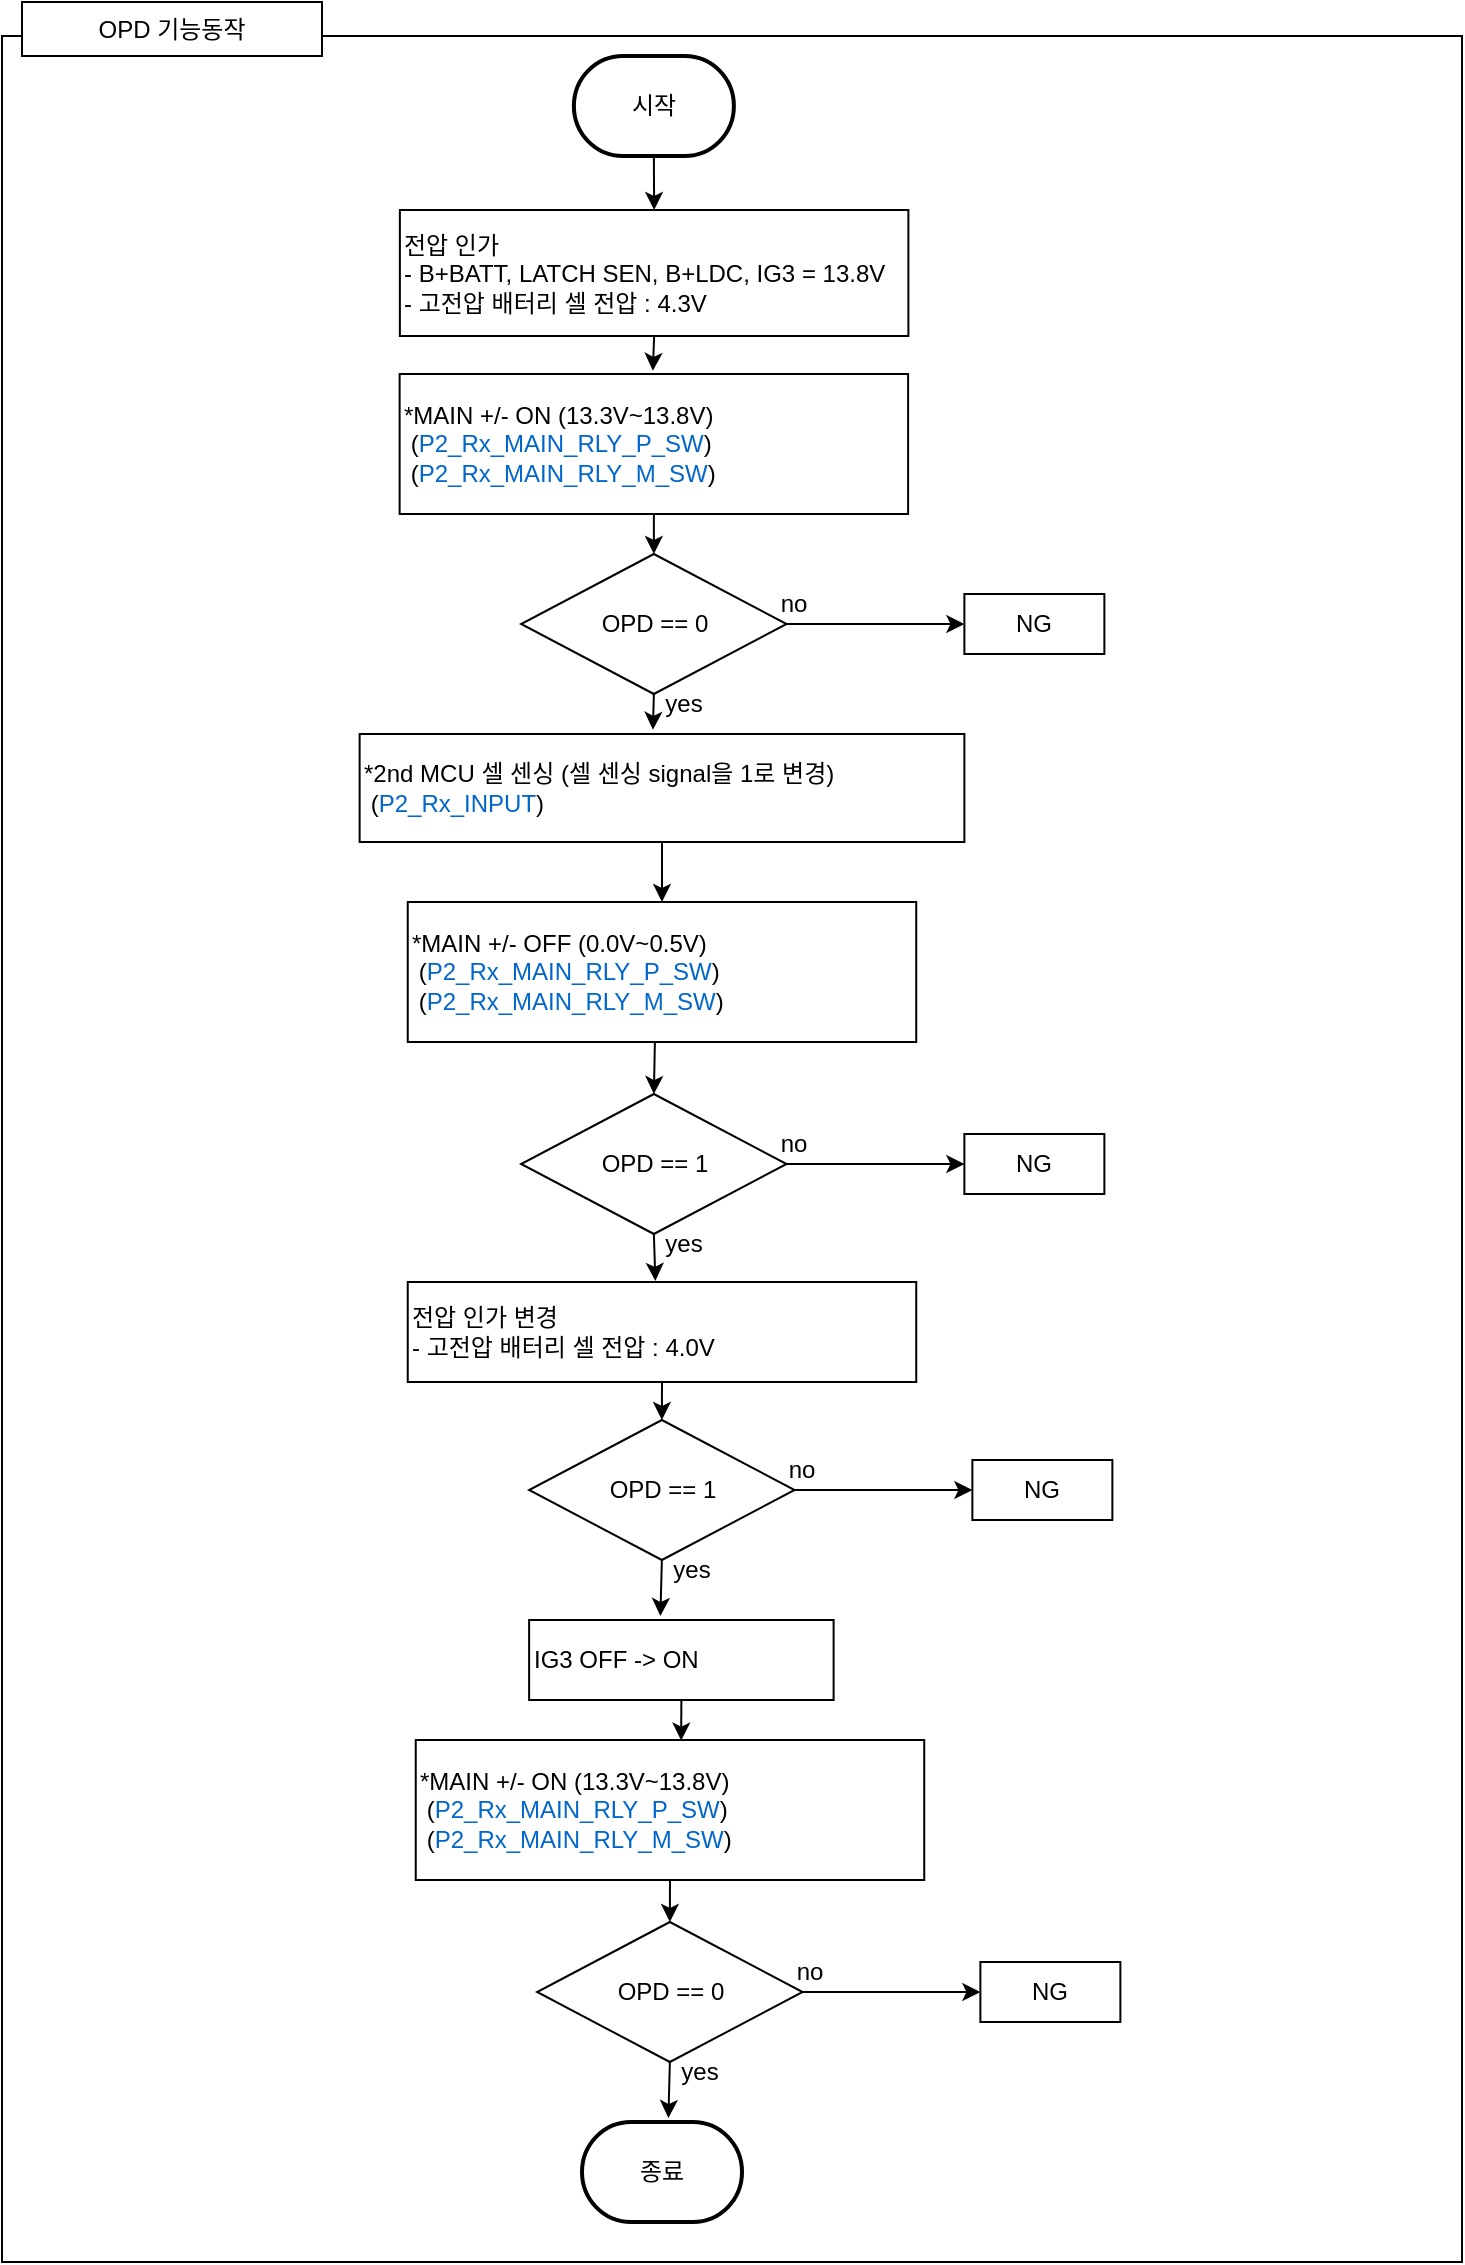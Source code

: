 <mxfile version="22.1.21" type="github">
  <diagram name="페이지-1" id="SJT4u1PBAeTd0MuI108T">
    <mxGraphModel dx="1938" dy="30" grid="1" gridSize="10" guides="1" tooltips="1" connect="1" arrows="1" fold="1" page="1" pageScale="1" pageWidth="827" pageHeight="1169" math="0" shadow="0">
      <root>
        <mxCell id="0" />
        <mxCell id="1" parent="0" />
        <mxCell id="h-v0uyKteCco3msM5NHK-1" value="" style="rounded=0;whiteSpace=wrap;html=1;align=left;" parent="1" vertex="1">
          <mxGeometry x="48" y="1207" width="730" height="1113" as="geometry" />
        </mxCell>
        <mxCell id="h-v0uyKteCco3msM5NHK-2" value="시작" style="strokeWidth=2;html=1;shape=mxgraph.flowchart.terminator;whiteSpace=wrap;" parent="1" vertex="1">
          <mxGeometry x="333.94" y="1217" width="80" height="50" as="geometry" />
        </mxCell>
        <mxCell id="h-v0uyKteCco3msM5NHK-3" value="전압 인가&lt;br&gt;- B+BATT, LATCH SEN, B+LDC, IG3 = 13.8V&lt;br&gt;- 고전압 배터리 셀 전압 : 4.3V" style="rounded=0;whiteSpace=wrap;html=1;align=left;" parent="1" vertex="1">
          <mxGeometry x="246.94" y="1294" width="254.25" height="63" as="geometry" />
        </mxCell>
        <mxCell id="h-v0uyKteCco3msM5NHK-4" value="" style="endArrow=classic;html=1;rounded=0;exitX=0.5;exitY=1;exitDx=0;exitDy=0;exitPerimeter=0;entryX=0.5;entryY=0;entryDx=0;entryDy=0;" parent="1" source="h-v0uyKteCco3msM5NHK-2" target="h-v0uyKteCco3msM5NHK-3" edge="1">
          <mxGeometry width="50" height="50" relative="1" as="geometry">
            <mxPoint x="99.94" y="1317" as="sourcePoint" />
            <mxPoint x="149.94" y="1267" as="targetPoint" />
          </mxGeometry>
        </mxCell>
        <mxCell id="h-v0uyKteCco3msM5NHK-5" value="" style="endArrow=classic;html=1;rounded=0;exitX=0.5;exitY=1;exitDx=0;exitDy=0;entryX=0.498;entryY=-0.023;entryDx=0;entryDy=0;entryPerimeter=0;" parent="1" source="h-v0uyKteCco3msM5NHK-3" edge="1" target="AvkWlbNvbWddTPrm8Bvt-1">
          <mxGeometry width="50" height="50" relative="1" as="geometry">
            <mxPoint x="589.19" y="1284" as="sourcePoint" />
            <mxPoint x="374.19" y="1418" as="targetPoint" />
          </mxGeometry>
        </mxCell>
        <mxCell id="h-v0uyKteCco3msM5NHK-6" value="OPD 기능동작" style="rounded=0;whiteSpace=wrap;html=1;align=center;" parent="1" vertex="1">
          <mxGeometry x="58" y="1190" width="150" height="27" as="geometry" />
        </mxCell>
        <mxCell id="AvkWlbNvbWddTPrm8Bvt-1" value="*MAIN +/- ON (13.3V~13.8V)&lt;br&gt;&lt;div&gt;&amp;nbsp;(&lt;font color=&quot;#0066cc&quot;&gt;P2_Rx_MAIN_RLY_P_SW&lt;/font&gt;)&lt;/div&gt;&lt;div&gt;&lt;span style=&quot;font-size: 12px;&quot;&gt;&amp;nbsp;(&lt;font color=&quot;#0066cc&quot;&gt;P2_Rx_MAIN_RLY_M_SW&lt;/font&gt;)&lt;/span&gt;&lt;/div&gt;" style="rounded=0;whiteSpace=wrap;html=1;align=left;" vertex="1" parent="1">
          <mxGeometry x="246.81" y="1376" width="254.25" height="70" as="geometry" />
        </mxCell>
        <mxCell id="AvkWlbNvbWddTPrm8Bvt-2" value="OPD == 0" style="rhombus;whiteSpace=wrap;html=1;" vertex="1" parent="1">
          <mxGeometry x="307.56" y="1466" width="132.75" height="70" as="geometry" />
        </mxCell>
        <mxCell id="AvkWlbNvbWddTPrm8Bvt-3" value="NG" style="rounded=0;whiteSpace=wrap;html=1;align=center;" vertex="1" parent="1">
          <mxGeometry x="529.19" y="1486" width="70" height="30" as="geometry" />
        </mxCell>
        <mxCell id="AvkWlbNvbWddTPrm8Bvt-4" value="*2nd MCU 셀 센싱 (셀 센싱 signal을 1로 변경)&lt;br&gt;&amp;nbsp;(&lt;font color=&quot;#0066cc&quot;&gt;P2_Rx_INPUT&lt;/font&gt;)" style="rounded=0;whiteSpace=wrap;html=1;align=left;" vertex="1" parent="1">
          <mxGeometry x="226.81" y="1556" width="302.38" height="54" as="geometry" />
        </mxCell>
        <mxCell id="AvkWlbNvbWddTPrm8Bvt-5" value="" style="endArrow=classic;html=1;rounded=0;exitX=0.5;exitY=1;exitDx=0;exitDy=0;entryX=0.5;entryY=0;entryDx=0;entryDy=0;" edge="1" parent="1" source="AvkWlbNvbWddTPrm8Bvt-1" target="AvkWlbNvbWddTPrm8Bvt-2">
          <mxGeometry width="50" height="50" relative="1" as="geometry">
            <mxPoint x="539.19" y="1436" as="sourcePoint" />
            <mxPoint x="589.19" y="1386" as="targetPoint" />
          </mxGeometry>
        </mxCell>
        <mxCell id="AvkWlbNvbWddTPrm8Bvt-6" value="" style="endArrow=classic;html=1;rounded=0;exitX=1;exitY=0.5;exitDx=0;exitDy=0;entryX=0;entryY=0.5;entryDx=0;entryDy=0;" edge="1" parent="1" source="AvkWlbNvbWddTPrm8Bvt-2" target="AvkWlbNvbWddTPrm8Bvt-3">
          <mxGeometry width="50" height="50" relative="1" as="geometry">
            <mxPoint x="384.19" y="1456" as="sourcePoint" />
            <mxPoint x="384.19" y="1476" as="targetPoint" />
          </mxGeometry>
        </mxCell>
        <mxCell id="AvkWlbNvbWddTPrm8Bvt-7" value="" style="endArrow=classic;html=1;rounded=0;exitX=0.5;exitY=1;exitDx=0;exitDy=0;entryX=0.485;entryY=-0.039;entryDx=0;entryDy=0;entryPerimeter=0;" edge="1" parent="1" source="AvkWlbNvbWddTPrm8Bvt-2" target="AvkWlbNvbWddTPrm8Bvt-4">
          <mxGeometry width="50" height="50" relative="1" as="geometry">
            <mxPoint x="394.19" y="1466" as="sourcePoint" />
            <mxPoint x="394.19" y="1486" as="targetPoint" />
          </mxGeometry>
        </mxCell>
        <mxCell id="AvkWlbNvbWddTPrm8Bvt-8" value="no" style="text;html=1;strokeColor=none;fillColor=none;align=center;verticalAlign=middle;whiteSpace=wrap;rounded=0;" vertex="1" parent="1">
          <mxGeometry x="413.94" y="1476" width="60" height="30" as="geometry" />
        </mxCell>
        <mxCell id="AvkWlbNvbWddTPrm8Bvt-9" value="yes" style="text;html=1;strokeColor=none;fillColor=none;align=center;verticalAlign=middle;whiteSpace=wrap;rounded=0;fontStyle=0" vertex="1" parent="1">
          <mxGeometry x="359.19" y="1526" width="60" height="30" as="geometry" />
        </mxCell>
        <mxCell id="AvkWlbNvbWddTPrm8Bvt-10" value="*MAIN +/- OFF (0.0V~0.5V)&lt;br&gt;&lt;div&gt;&amp;nbsp;(&lt;font color=&quot;#0066cc&quot;&gt;P2_Rx_MAIN_RLY_P_SW&lt;/font&gt;)&lt;/div&gt;&lt;div&gt;&lt;span style=&quot;font-size: 12px;&quot;&gt;&amp;nbsp;(&lt;font color=&quot;#0066cc&quot;&gt;P2_Rx_MAIN_RLY_M_SW&lt;/font&gt;)&lt;/span&gt;&lt;/div&gt;" style="rounded=0;whiteSpace=wrap;html=1;align=left;" vertex="1" parent="1">
          <mxGeometry x="250.87" y="1640" width="254.25" height="70" as="geometry" />
        </mxCell>
        <mxCell id="AvkWlbNvbWddTPrm8Bvt-11" value="OPD == 1" style="rhombus;whiteSpace=wrap;html=1;" vertex="1" parent="1">
          <mxGeometry x="307.56" y="1736" width="132.75" height="70" as="geometry" />
        </mxCell>
        <mxCell id="AvkWlbNvbWddTPrm8Bvt-12" value="NG" style="rounded=0;whiteSpace=wrap;html=1;align=center;" vertex="1" parent="1">
          <mxGeometry x="529.19" y="1756" width="70" height="30" as="geometry" />
        </mxCell>
        <mxCell id="AvkWlbNvbWddTPrm8Bvt-13" value="" style="endArrow=classic;html=1;rounded=0;exitX=1;exitY=0.5;exitDx=0;exitDy=0;entryX=0;entryY=0.5;entryDx=0;entryDy=0;" edge="1" parent="1" source="AvkWlbNvbWddTPrm8Bvt-11" target="AvkWlbNvbWddTPrm8Bvt-12">
          <mxGeometry width="50" height="50" relative="1" as="geometry">
            <mxPoint x="384.19" y="1726" as="sourcePoint" />
            <mxPoint x="384.19" y="1746" as="targetPoint" />
          </mxGeometry>
        </mxCell>
        <mxCell id="AvkWlbNvbWddTPrm8Bvt-14" value="" style="endArrow=classic;html=1;rounded=0;exitX=0.5;exitY=1;exitDx=0;exitDy=0;entryX=0.487;entryY=-0.011;entryDx=0;entryDy=0;entryPerimeter=0;" edge="1" parent="1" source="AvkWlbNvbWddTPrm8Bvt-11" target="AvkWlbNvbWddTPrm8Bvt-17">
          <mxGeometry width="50" height="50" relative="1" as="geometry">
            <mxPoint x="394.19" y="1736" as="sourcePoint" />
            <mxPoint x="373.19" y="1834" as="targetPoint" />
          </mxGeometry>
        </mxCell>
        <mxCell id="AvkWlbNvbWddTPrm8Bvt-15" value="no" style="text;html=1;strokeColor=none;fillColor=none;align=center;verticalAlign=middle;whiteSpace=wrap;rounded=0;" vertex="1" parent="1">
          <mxGeometry x="413.94" y="1746" width="60" height="30" as="geometry" />
        </mxCell>
        <mxCell id="AvkWlbNvbWddTPrm8Bvt-16" value="yes" style="text;html=1;strokeColor=none;fillColor=none;align=center;verticalAlign=middle;whiteSpace=wrap;rounded=0;fontStyle=0" vertex="1" parent="1">
          <mxGeometry x="359.19" y="1796" width="60" height="30" as="geometry" />
        </mxCell>
        <mxCell id="AvkWlbNvbWddTPrm8Bvt-17" value="전압 인가 변경&lt;br&gt;- 고전압 배터리 셀 전압 : 4.0V" style="rounded=0;whiteSpace=wrap;html=1;align=left;" vertex="1" parent="1">
          <mxGeometry x="250.87" y="1830" width="254.25" height="50" as="geometry" />
        </mxCell>
        <mxCell id="AvkWlbNvbWddTPrm8Bvt-18" value="OPD == 1" style="rhombus;whiteSpace=wrap;html=1;" vertex="1" parent="1">
          <mxGeometry x="311.56" y="1899" width="132.75" height="70" as="geometry" />
        </mxCell>
        <mxCell id="AvkWlbNvbWddTPrm8Bvt-19" value="NG" style="rounded=0;whiteSpace=wrap;html=1;align=center;" vertex="1" parent="1">
          <mxGeometry x="533.19" y="1919" width="70" height="30" as="geometry" />
        </mxCell>
        <mxCell id="AvkWlbNvbWddTPrm8Bvt-20" value="" style="endArrow=classic;html=1;rounded=0;exitX=1;exitY=0.5;exitDx=0;exitDy=0;entryX=0;entryY=0.5;entryDx=0;entryDy=0;" edge="1" parent="1" source="AvkWlbNvbWddTPrm8Bvt-18" target="AvkWlbNvbWddTPrm8Bvt-19">
          <mxGeometry width="50" height="50" relative="1" as="geometry">
            <mxPoint x="388.19" y="1889" as="sourcePoint" />
            <mxPoint x="388.19" y="1909" as="targetPoint" />
          </mxGeometry>
        </mxCell>
        <mxCell id="AvkWlbNvbWddTPrm8Bvt-21" value="" style="endArrow=classic;html=1;rounded=0;exitX=0.5;exitY=1;exitDx=0;exitDy=0;entryX=0.485;entryY=-0.039;entryDx=0;entryDy=0;entryPerimeter=0;" edge="1" parent="1" source="AvkWlbNvbWddTPrm8Bvt-18">
          <mxGeometry width="50" height="50" relative="1" as="geometry">
            <mxPoint x="398.19" y="1899" as="sourcePoint" />
            <mxPoint x="377.19" y="1997" as="targetPoint" />
          </mxGeometry>
        </mxCell>
        <mxCell id="AvkWlbNvbWddTPrm8Bvt-22" value="no" style="text;html=1;strokeColor=none;fillColor=none;align=center;verticalAlign=middle;whiteSpace=wrap;rounded=0;" vertex="1" parent="1">
          <mxGeometry x="417.94" y="1909" width="60" height="30" as="geometry" />
        </mxCell>
        <mxCell id="AvkWlbNvbWddTPrm8Bvt-23" value="yes" style="text;html=1;strokeColor=none;fillColor=none;align=center;verticalAlign=middle;whiteSpace=wrap;rounded=0;fontStyle=0" vertex="1" parent="1">
          <mxGeometry x="363.19" y="1959" width="60" height="30" as="geometry" />
        </mxCell>
        <mxCell id="AvkWlbNvbWddTPrm8Bvt-24" value="IG3 OFF -&amp;gt; ON" style="rounded=0;whiteSpace=wrap;html=1;align=left;" vertex="1" parent="1">
          <mxGeometry x="311.56" y="1999" width="152.25" height="40" as="geometry" />
        </mxCell>
        <mxCell id="AvkWlbNvbWddTPrm8Bvt-25" value="*MAIN +/- ON (13.3V~13.8V)&lt;br&gt;&lt;div&gt;&amp;nbsp;(&lt;font color=&quot;#0066cc&quot;&gt;P2_Rx_MAIN_RLY_P_SW&lt;/font&gt;)&lt;/div&gt;&lt;div&gt;&lt;span style=&quot;font-size: 12px;&quot;&gt;&amp;nbsp;(&lt;font color=&quot;#0066cc&quot;&gt;P2_Rx_MAIN_RLY_M_SW&lt;/font&gt;)&lt;/span&gt;&lt;/div&gt;" style="rounded=0;whiteSpace=wrap;html=1;align=left;" vertex="1" parent="1">
          <mxGeometry x="254.87" y="2059" width="254.25" height="70" as="geometry" />
        </mxCell>
        <mxCell id="AvkWlbNvbWddTPrm8Bvt-26" value="OPD == 0" style="rhombus;whiteSpace=wrap;html=1;" vertex="1" parent="1">
          <mxGeometry x="315.56" y="2150" width="132.75" height="70" as="geometry" />
        </mxCell>
        <mxCell id="AvkWlbNvbWddTPrm8Bvt-27" value="NG" style="rounded=0;whiteSpace=wrap;html=1;align=center;" vertex="1" parent="1">
          <mxGeometry x="537.19" y="2170" width="70" height="30" as="geometry" />
        </mxCell>
        <mxCell id="AvkWlbNvbWddTPrm8Bvt-28" value="" style="endArrow=classic;html=1;rounded=0;exitX=1;exitY=0.5;exitDx=0;exitDy=0;entryX=0;entryY=0.5;entryDx=0;entryDy=0;" edge="1" parent="1" source="AvkWlbNvbWddTPrm8Bvt-26" target="AvkWlbNvbWddTPrm8Bvt-27">
          <mxGeometry width="50" height="50" relative="1" as="geometry">
            <mxPoint x="392.19" y="2140" as="sourcePoint" />
            <mxPoint x="392.19" y="2160" as="targetPoint" />
          </mxGeometry>
        </mxCell>
        <mxCell id="AvkWlbNvbWddTPrm8Bvt-29" value="" style="endArrow=classic;html=1;rounded=0;exitX=0.5;exitY=1;exitDx=0;exitDy=0;entryX=0.54;entryY=-0.04;entryDx=0;entryDy=0;entryPerimeter=0;" edge="1" parent="1" source="AvkWlbNvbWddTPrm8Bvt-26" target="AvkWlbNvbWddTPrm8Bvt-34">
          <mxGeometry width="50" height="50" relative="1" as="geometry">
            <mxPoint x="402.19" y="2150" as="sourcePoint" />
            <mxPoint x="381.19" y="2248" as="targetPoint" />
          </mxGeometry>
        </mxCell>
        <mxCell id="AvkWlbNvbWddTPrm8Bvt-30" value="no" style="text;html=1;strokeColor=none;fillColor=none;align=center;verticalAlign=middle;whiteSpace=wrap;rounded=0;" vertex="1" parent="1">
          <mxGeometry x="421.94" y="2160" width="60" height="30" as="geometry" />
        </mxCell>
        <mxCell id="AvkWlbNvbWddTPrm8Bvt-31" value="yes" style="text;html=1;strokeColor=none;fillColor=none;align=center;verticalAlign=middle;whiteSpace=wrap;rounded=0;fontStyle=0" vertex="1" parent="1">
          <mxGeometry x="367.19" y="2210" width="60" height="30" as="geometry" />
        </mxCell>
        <mxCell id="AvkWlbNvbWddTPrm8Bvt-32" value="" style="endArrow=classic;html=1;rounded=0;exitX=0.5;exitY=1;exitDx=0;exitDy=0;entryX=0.5;entryY=0;entryDx=0;entryDy=0;" edge="1" parent="1" source="AvkWlbNvbWddTPrm8Bvt-4" target="AvkWlbNvbWddTPrm8Bvt-10">
          <mxGeometry width="50" height="50" relative="1" as="geometry">
            <mxPoint x="580" y="1610" as="sourcePoint" />
            <mxPoint x="630" y="1560" as="targetPoint" />
          </mxGeometry>
        </mxCell>
        <mxCell id="AvkWlbNvbWddTPrm8Bvt-33" value="" style="endArrow=classic;html=1;rounded=0;exitX=0.486;exitY=1.007;exitDx=0;exitDy=0;entryX=0.5;entryY=0;entryDx=0;entryDy=0;exitPerimeter=0;" edge="1" parent="1" source="AvkWlbNvbWddTPrm8Bvt-10" target="AvkWlbNvbWddTPrm8Bvt-11">
          <mxGeometry width="50" height="50" relative="1" as="geometry">
            <mxPoint x="560" y="1700" as="sourcePoint" />
            <mxPoint x="610" y="1650" as="targetPoint" />
          </mxGeometry>
        </mxCell>
        <mxCell id="AvkWlbNvbWddTPrm8Bvt-34" value="종료" style="strokeWidth=2;html=1;shape=mxgraph.flowchart.terminator;whiteSpace=wrap;" vertex="1" parent="1">
          <mxGeometry x="338" y="2250" width="80" height="50" as="geometry" />
        </mxCell>
        <mxCell id="AvkWlbNvbWddTPrm8Bvt-35" value="" style="endArrow=classic;html=1;rounded=0;exitX=0.5;exitY=1;exitDx=0;exitDy=0;entryX=0.5;entryY=0;entryDx=0;entryDy=0;" edge="1" parent="1" source="AvkWlbNvbWddTPrm8Bvt-17" target="AvkWlbNvbWddTPrm8Bvt-18">
          <mxGeometry width="50" height="50" relative="1" as="geometry">
            <mxPoint x="590" y="1870" as="sourcePoint" />
            <mxPoint x="640" y="1820" as="targetPoint" />
          </mxGeometry>
        </mxCell>
        <mxCell id="AvkWlbNvbWddTPrm8Bvt-36" value="" style="endArrow=classic;html=1;rounded=0;exitX=0.5;exitY=1;exitDx=0;exitDy=0;entryX=0.522;entryY=0.004;entryDx=0;entryDy=0;entryPerimeter=0;" edge="1" parent="1" source="AvkWlbNvbWddTPrm8Bvt-24" target="AvkWlbNvbWddTPrm8Bvt-25">
          <mxGeometry width="50" height="50" relative="1" as="geometry">
            <mxPoint x="500" y="2020" as="sourcePoint" />
            <mxPoint x="550" y="1970" as="targetPoint" />
          </mxGeometry>
        </mxCell>
        <mxCell id="AvkWlbNvbWddTPrm8Bvt-37" value="" style="endArrow=classic;html=1;rounded=0;exitX=0.5;exitY=1;exitDx=0;exitDy=0;entryX=0.5;entryY=0;entryDx=0;entryDy=0;" edge="1" parent="1" source="AvkWlbNvbWddTPrm8Bvt-25" target="AvkWlbNvbWddTPrm8Bvt-26">
          <mxGeometry width="50" height="50" relative="1" as="geometry">
            <mxPoint x="398" y="2049" as="sourcePoint" />
            <mxPoint x="398" y="2069" as="targetPoint" />
          </mxGeometry>
        </mxCell>
      </root>
    </mxGraphModel>
  </diagram>
</mxfile>
